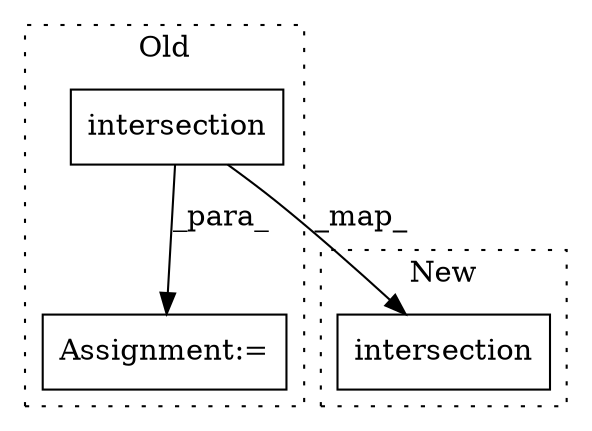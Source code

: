 digraph G {
subgraph cluster0 {
1 [label="intersection" a="32" s="7840,7886" l="13,1" shape="box"];
3 [label="Assignment:=" a="7" s="7061" l="1" shape="box"];
label = "Old";
style="dotted";
}
subgraph cluster1 {
2 [label="intersection" a="32" s="9044,9090" l="13,1" shape="box"];
label = "New";
style="dotted";
}
1 -> 2 [label="_map_"];
1 -> 3 [label="_para_"];
}